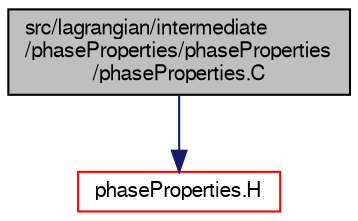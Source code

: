 digraph "src/lagrangian/intermediate/phaseProperties/phaseProperties/phaseProperties.C"
{
  bgcolor="transparent";
  edge [fontname="FreeSans",fontsize="10",labelfontname="FreeSans",labelfontsize="10"];
  node [fontname="FreeSans",fontsize="10",shape=record];
  Node0 [label="src/lagrangian/intermediate\l/phaseProperties/phaseProperties\l/phaseProperties.C",height=0.2,width=0.4,color="black", fillcolor="grey75", style="filled", fontcolor="black"];
  Node0 -> Node1 [color="midnightblue",fontsize="10",style="solid",fontname="FreeSans"];
  Node1 [label="phaseProperties.H",height=0.2,width=0.4,color="red",URL="$a05513.html"];
}
